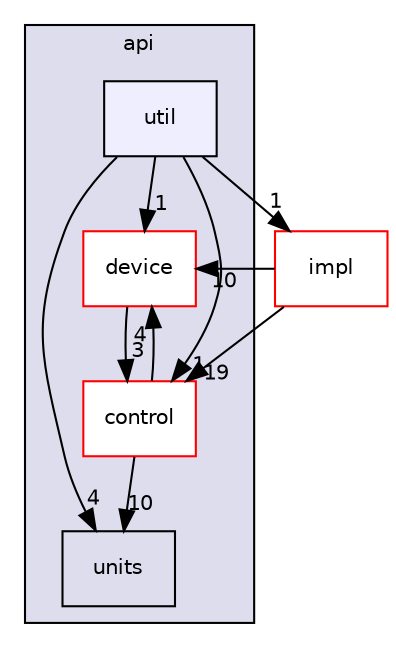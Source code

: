 digraph "include/okapi/api/util" {
  compound=true
  node [ fontsize="10", fontname="Helvetica"];
  edge [ labelfontsize="10", labelfontname="Helvetica"];
  subgraph clusterdir_63ebd08b8cf71fd366bf0de4231ab7e6 {
    graph [ bgcolor="#ddddee", pencolor="black", label="api" fontname="Helvetica", fontsize="10", URL="dir_63ebd08b8cf71fd366bf0de4231ab7e6.html"]
  dir_168cb15b1518231d3e9529c538899201 [shape=box label="device" fillcolor="white" style="filled" color="red" URL="dir_168cb15b1518231d3e9529c538899201.html"];
  dir_e84fea72a7bc70ffe5d343194ba5b48e [shape=box label="units" URL="dir_e84fea72a7bc70ffe5d343194ba5b48e.html"];
  dir_ee8fabeddabdeff2f9d7f82f9bc73f75 [shape=box label="control" fillcolor="white" style="filled" color="red" URL="dir_ee8fabeddabdeff2f9d7f82f9bc73f75.html"];
  dir_01997f625f96480294339ddf79b14f04 [shape=box, label="util", style="filled", fillcolor="#eeeeff", pencolor="black", URL="dir_01997f625f96480294339ddf79b14f04.html"];
  }
  dir_9ca976e092481eb07e9003022e88f298 [shape=box label="impl" fillcolor="white" style="filled" color="red" URL="dir_9ca976e092481eb07e9003022e88f298.html"];
  dir_ee8fabeddabdeff2f9d7f82f9bc73f75->dir_168cb15b1518231d3e9529c538899201 [headlabel="4", labeldistance=1.5 headhref="dir_000015_000019.html"];
  dir_ee8fabeddabdeff2f9d7f82f9bc73f75->dir_e84fea72a7bc70ffe5d343194ba5b48e [headlabel="10", labeldistance=1.5 headhref="dir_000015_000025.html"];
  dir_01997f625f96480294339ddf79b14f04->dir_168cb15b1518231d3e9529c538899201 [headlabel="1", labeldistance=1.5 headhref="dir_000026_000019.html"];
  dir_01997f625f96480294339ddf79b14f04->dir_9ca976e092481eb07e9003022e88f298 [headlabel="1", labeldistance=1.5 headhref="dir_000026_000027.html"];
  dir_01997f625f96480294339ddf79b14f04->dir_e84fea72a7bc70ffe5d343194ba5b48e [headlabel="4", labeldistance=1.5 headhref="dir_000026_000025.html"];
  dir_01997f625f96480294339ddf79b14f04->dir_ee8fabeddabdeff2f9d7f82f9bc73f75 [headlabel="1", labeldistance=1.5 headhref="dir_000026_000015.html"];
  dir_9ca976e092481eb07e9003022e88f298->dir_168cb15b1518231d3e9529c538899201 [headlabel="10", labeldistance=1.5 headhref="dir_000027_000019.html"];
  dir_9ca976e092481eb07e9003022e88f298->dir_ee8fabeddabdeff2f9d7f82f9bc73f75 [headlabel="19", labeldistance=1.5 headhref="dir_000027_000015.html"];
  dir_168cb15b1518231d3e9529c538899201->dir_ee8fabeddabdeff2f9d7f82f9bc73f75 [headlabel="3", labeldistance=1.5 headhref="dir_000019_000015.html"];
}
